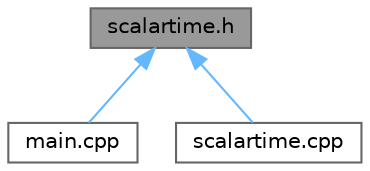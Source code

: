 digraph "scalartime.h"
{
 // LATEX_PDF_SIZE
  bgcolor="transparent";
  edge [fontname=Helvetica,fontsize=10,labelfontname=Helvetica,labelfontsize=10];
  node [fontname=Helvetica,fontsize=10,shape=box,height=0.2,width=0.4];
  Node1 [label="scalartime.h",height=0.2,width=0.4,color="gray40", fillcolor="grey60", style="filled", fontcolor="black",tooltip=" "];
  Node1 -> Node2 [dir="back",color="steelblue1",style="solid"];
  Node2 [label="main.cpp",height=0.2,width=0.4,color="grey40", fillcolor="white", style="filled",URL="$scalartime_2main_8cpp.html",tooltip=" "];
  Node1 -> Node3 [dir="back",color="steelblue1",style="solid"];
  Node3 [label="scalartime.cpp",height=0.2,width=0.4,color="grey40", fillcolor="white", style="filled",URL="$scalartime_8cpp.html",tooltip=" "];
}
